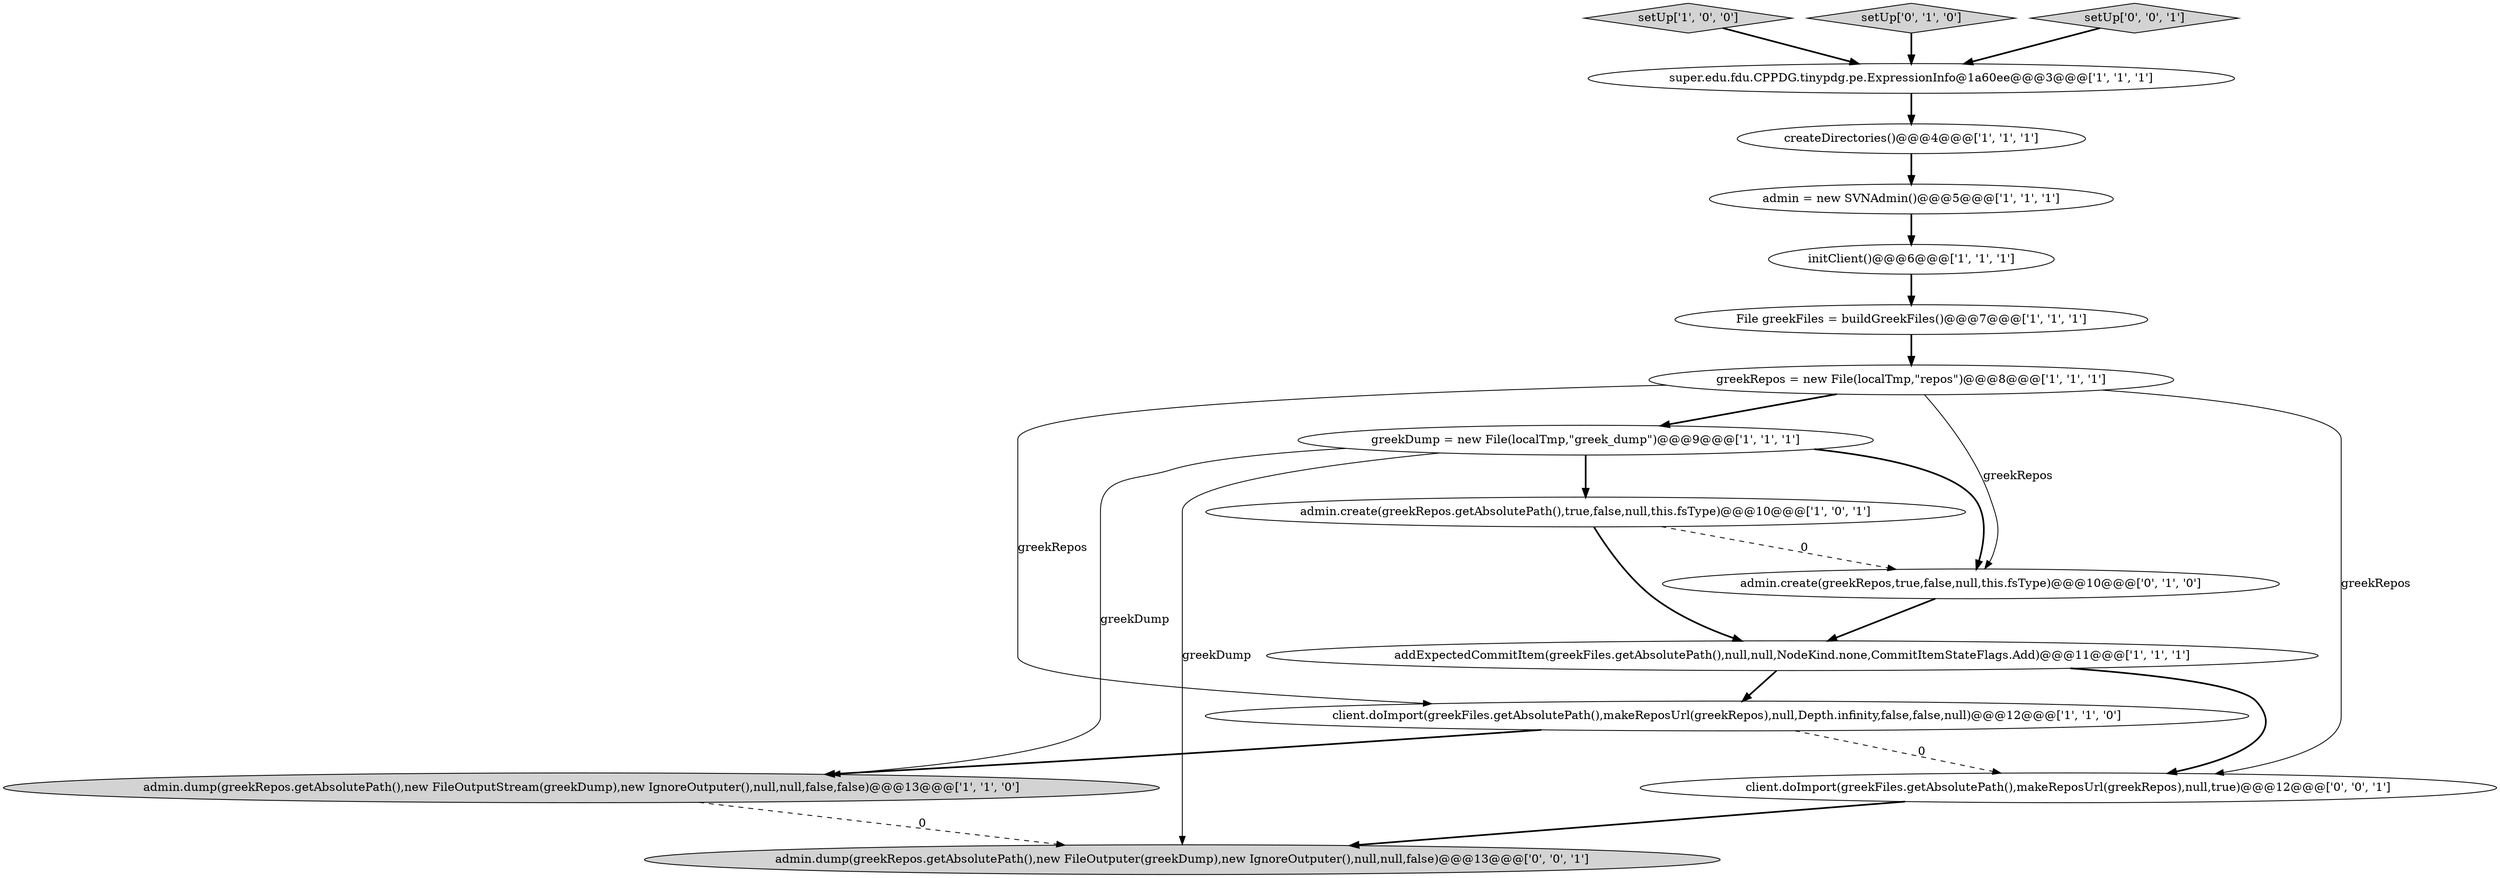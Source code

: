 digraph {
6 [style = filled, label = "client.doImport(greekFiles.getAbsolutePath(),makeReposUrl(greekRepos),null,Depth.infinity,false,false,null)@@@12@@@['1', '1', '0']", fillcolor = white, shape = ellipse image = "AAA0AAABBB1BBB"];
11 [style = filled, label = "greekRepos = new File(localTmp,\"repos\")@@@8@@@['1', '1', '1']", fillcolor = white, shape = ellipse image = "AAA0AAABBB1BBB"];
10 [style = filled, label = "greekDump = new File(localTmp,\"greek_dump\")@@@9@@@['1', '1', '1']", fillcolor = white, shape = ellipse image = "AAA0AAABBB1BBB"];
4 [style = filled, label = "setUp['1', '0', '0']", fillcolor = lightgray, shape = diamond image = "AAA0AAABBB1BBB"];
13 [style = filled, label = "setUp['0', '1', '0']", fillcolor = lightgray, shape = diamond image = "AAA0AAABBB2BBB"];
0 [style = filled, label = "super.edu.fdu.CPPDG.tinypdg.pe.ExpressionInfo@1a60ee@@@3@@@['1', '1', '1']", fillcolor = white, shape = ellipse image = "AAA0AAABBB1BBB"];
7 [style = filled, label = "admin = new SVNAdmin()@@@5@@@['1', '1', '1']", fillcolor = white, shape = ellipse image = "AAA0AAABBB1BBB"];
3 [style = filled, label = "admin.dump(greekRepos.getAbsolutePath(),new FileOutputStream(greekDump),new IgnoreOutputer(),null,null,false,false)@@@13@@@['1', '1', '0']", fillcolor = lightgray, shape = ellipse image = "AAA0AAABBB1BBB"];
8 [style = filled, label = "createDirectories()@@@4@@@['1', '1', '1']", fillcolor = white, shape = ellipse image = "AAA0AAABBB1BBB"];
12 [style = filled, label = "admin.create(greekRepos,true,false,null,this.fsType)@@@10@@@['0', '1', '0']", fillcolor = white, shape = ellipse image = "AAA1AAABBB2BBB"];
15 [style = filled, label = "admin.dump(greekRepos.getAbsolutePath(),new FileOutputer(greekDump),new IgnoreOutputer(),null,null,false)@@@13@@@['0', '0', '1']", fillcolor = lightgray, shape = ellipse image = "AAA0AAABBB3BBB"];
9 [style = filled, label = "addExpectedCommitItem(greekFiles.getAbsolutePath(),null,null,NodeKind.none,CommitItemStateFlags.Add)@@@11@@@['1', '1', '1']", fillcolor = white, shape = ellipse image = "AAA0AAABBB1BBB"];
16 [style = filled, label = "setUp['0', '0', '1']", fillcolor = lightgray, shape = diamond image = "AAA0AAABBB3BBB"];
1 [style = filled, label = "File greekFiles = buildGreekFiles()@@@7@@@['1', '1', '1']", fillcolor = white, shape = ellipse image = "AAA0AAABBB1BBB"];
14 [style = filled, label = "client.doImport(greekFiles.getAbsolutePath(),makeReposUrl(greekRepos),null,true)@@@12@@@['0', '0', '1']", fillcolor = white, shape = ellipse image = "AAA0AAABBB3BBB"];
5 [style = filled, label = "initClient()@@@6@@@['1', '1', '1']", fillcolor = white, shape = ellipse image = "AAA0AAABBB1BBB"];
2 [style = filled, label = "admin.create(greekRepos.getAbsolutePath(),true,false,null,this.fsType)@@@10@@@['1', '0', '1']", fillcolor = white, shape = ellipse image = "AAA0AAABBB1BBB"];
11->6 [style = solid, label="greekRepos"];
10->2 [style = bold, label=""];
13->0 [style = bold, label=""];
6->14 [style = dashed, label="0"];
11->12 [style = solid, label="greekRepos"];
5->1 [style = bold, label=""];
10->3 [style = solid, label="greekDump"];
16->0 [style = bold, label=""];
11->14 [style = solid, label="greekRepos"];
0->8 [style = bold, label=""];
1->11 [style = bold, label=""];
9->6 [style = bold, label=""];
10->12 [style = bold, label=""];
12->9 [style = bold, label=""];
2->9 [style = bold, label=""];
11->10 [style = bold, label=""];
6->3 [style = bold, label=""];
10->15 [style = solid, label="greekDump"];
3->15 [style = dashed, label="0"];
9->14 [style = bold, label=""];
7->5 [style = bold, label=""];
8->7 [style = bold, label=""];
14->15 [style = bold, label=""];
4->0 [style = bold, label=""];
2->12 [style = dashed, label="0"];
}
